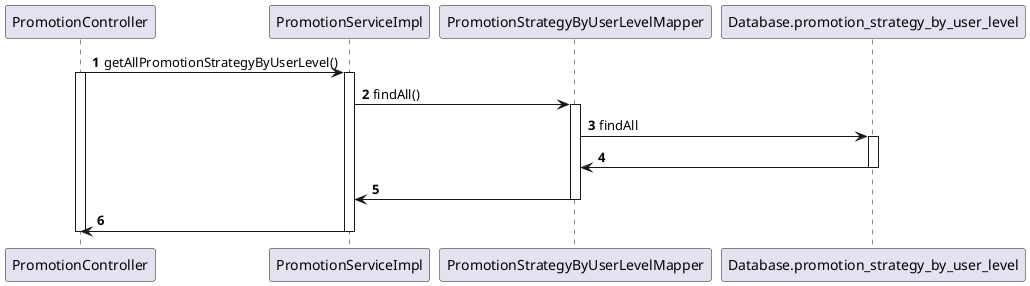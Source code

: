 @startuml
autonumber 1 1 "<b>0"
PromotionController -> PromotionServiceImpl : getAllPromotionStrategyByUserLevel()
activate PromotionController
activate PromotionServiceImpl
PromotionServiceImpl -> PromotionStrategyByUserLevelMapper : findAll()
activate PromotionStrategyByUserLevelMapper
PromotionStrategyByUserLevelMapper -> Database.promotion_strategy_by_user_level : findAll
activate Database.promotion_strategy_by_user_level
PromotionStrategyByUserLevelMapper <- Database.promotion_strategy_by_user_level :
deactivate Database.promotion_strategy_by_user_level
PromotionServiceImpl <- PromotionStrategyByUserLevelMapper :
deactivate PromotionStrategyByUserLevelMapper
PromotionController  <- PromotionServiceImpl:
deactivate PromotionServiceImpl
deactivate PromotionController
@enduml